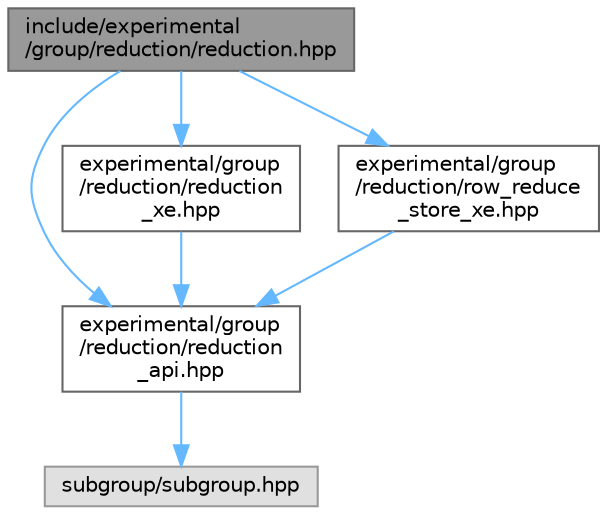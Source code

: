 digraph "include/experimental/group/reduction/reduction.hpp"
{
 // LATEX_PDF_SIZE
  bgcolor="transparent";
  edge [fontname=Helvetica,fontsize=10,labelfontname=Helvetica,labelfontsize=10];
  node [fontname=Helvetica,fontsize=10,shape=box,height=0.2,width=0.4];
  Node1 [id="Node000001",label="include/experimental\l/group/reduction/reduction.hpp",height=0.2,width=0.4,color="gray40", fillcolor="grey60", style="filled", fontcolor="black",tooltip="C++ API."];
  Node1 -> Node2 [id="edge1_Node000001_Node000002",color="steelblue1",style="solid",tooltip=" "];
  Node2 [id="Node000002",label="experimental/group\l/reduction/reduction\l_api.hpp",height=0.2,width=0.4,color="grey40", fillcolor="white", style="filled",URL="$reduction__api_8hpp.html",tooltip="C++ API."];
  Node2 -> Node3 [id="edge2_Node000002_Node000003",color="steelblue1",style="solid",tooltip=" "];
  Node3 [id="Node000003",label="subgroup/subgroup.hpp",height=0.2,width=0.4,color="grey60", fillcolor="#E0E0E0", style="filled",tooltip=" "];
  Node1 -> Node4 [id="edge3_Node000001_Node000004",color="steelblue1",style="solid",tooltip=" "];
  Node4 [id="Node000004",label="experimental/group\l/reduction/reduction\l_xe.hpp",height=0.2,width=0.4,color="grey40", fillcolor="white", style="filled",URL="$reduction__xe_8hpp.html",tooltip="C++ API."];
  Node4 -> Node2 [id="edge4_Node000004_Node000002",color="steelblue1",style="solid",tooltip=" "];
  Node1 -> Node5 [id="edge5_Node000001_Node000005",color="steelblue1",style="solid",tooltip=" "];
  Node5 [id="Node000005",label="experimental/group\l/reduction/row_reduce\l_store_xe.hpp",height=0.2,width=0.4,color="grey40", fillcolor="white", style="filled",URL="$row__reduce__store__xe_8hpp.html",tooltip="C++ API."];
  Node5 -> Node2 [id="edge6_Node000005_Node000002",color="steelblue1",style="solid",tooltip=" "];
}
